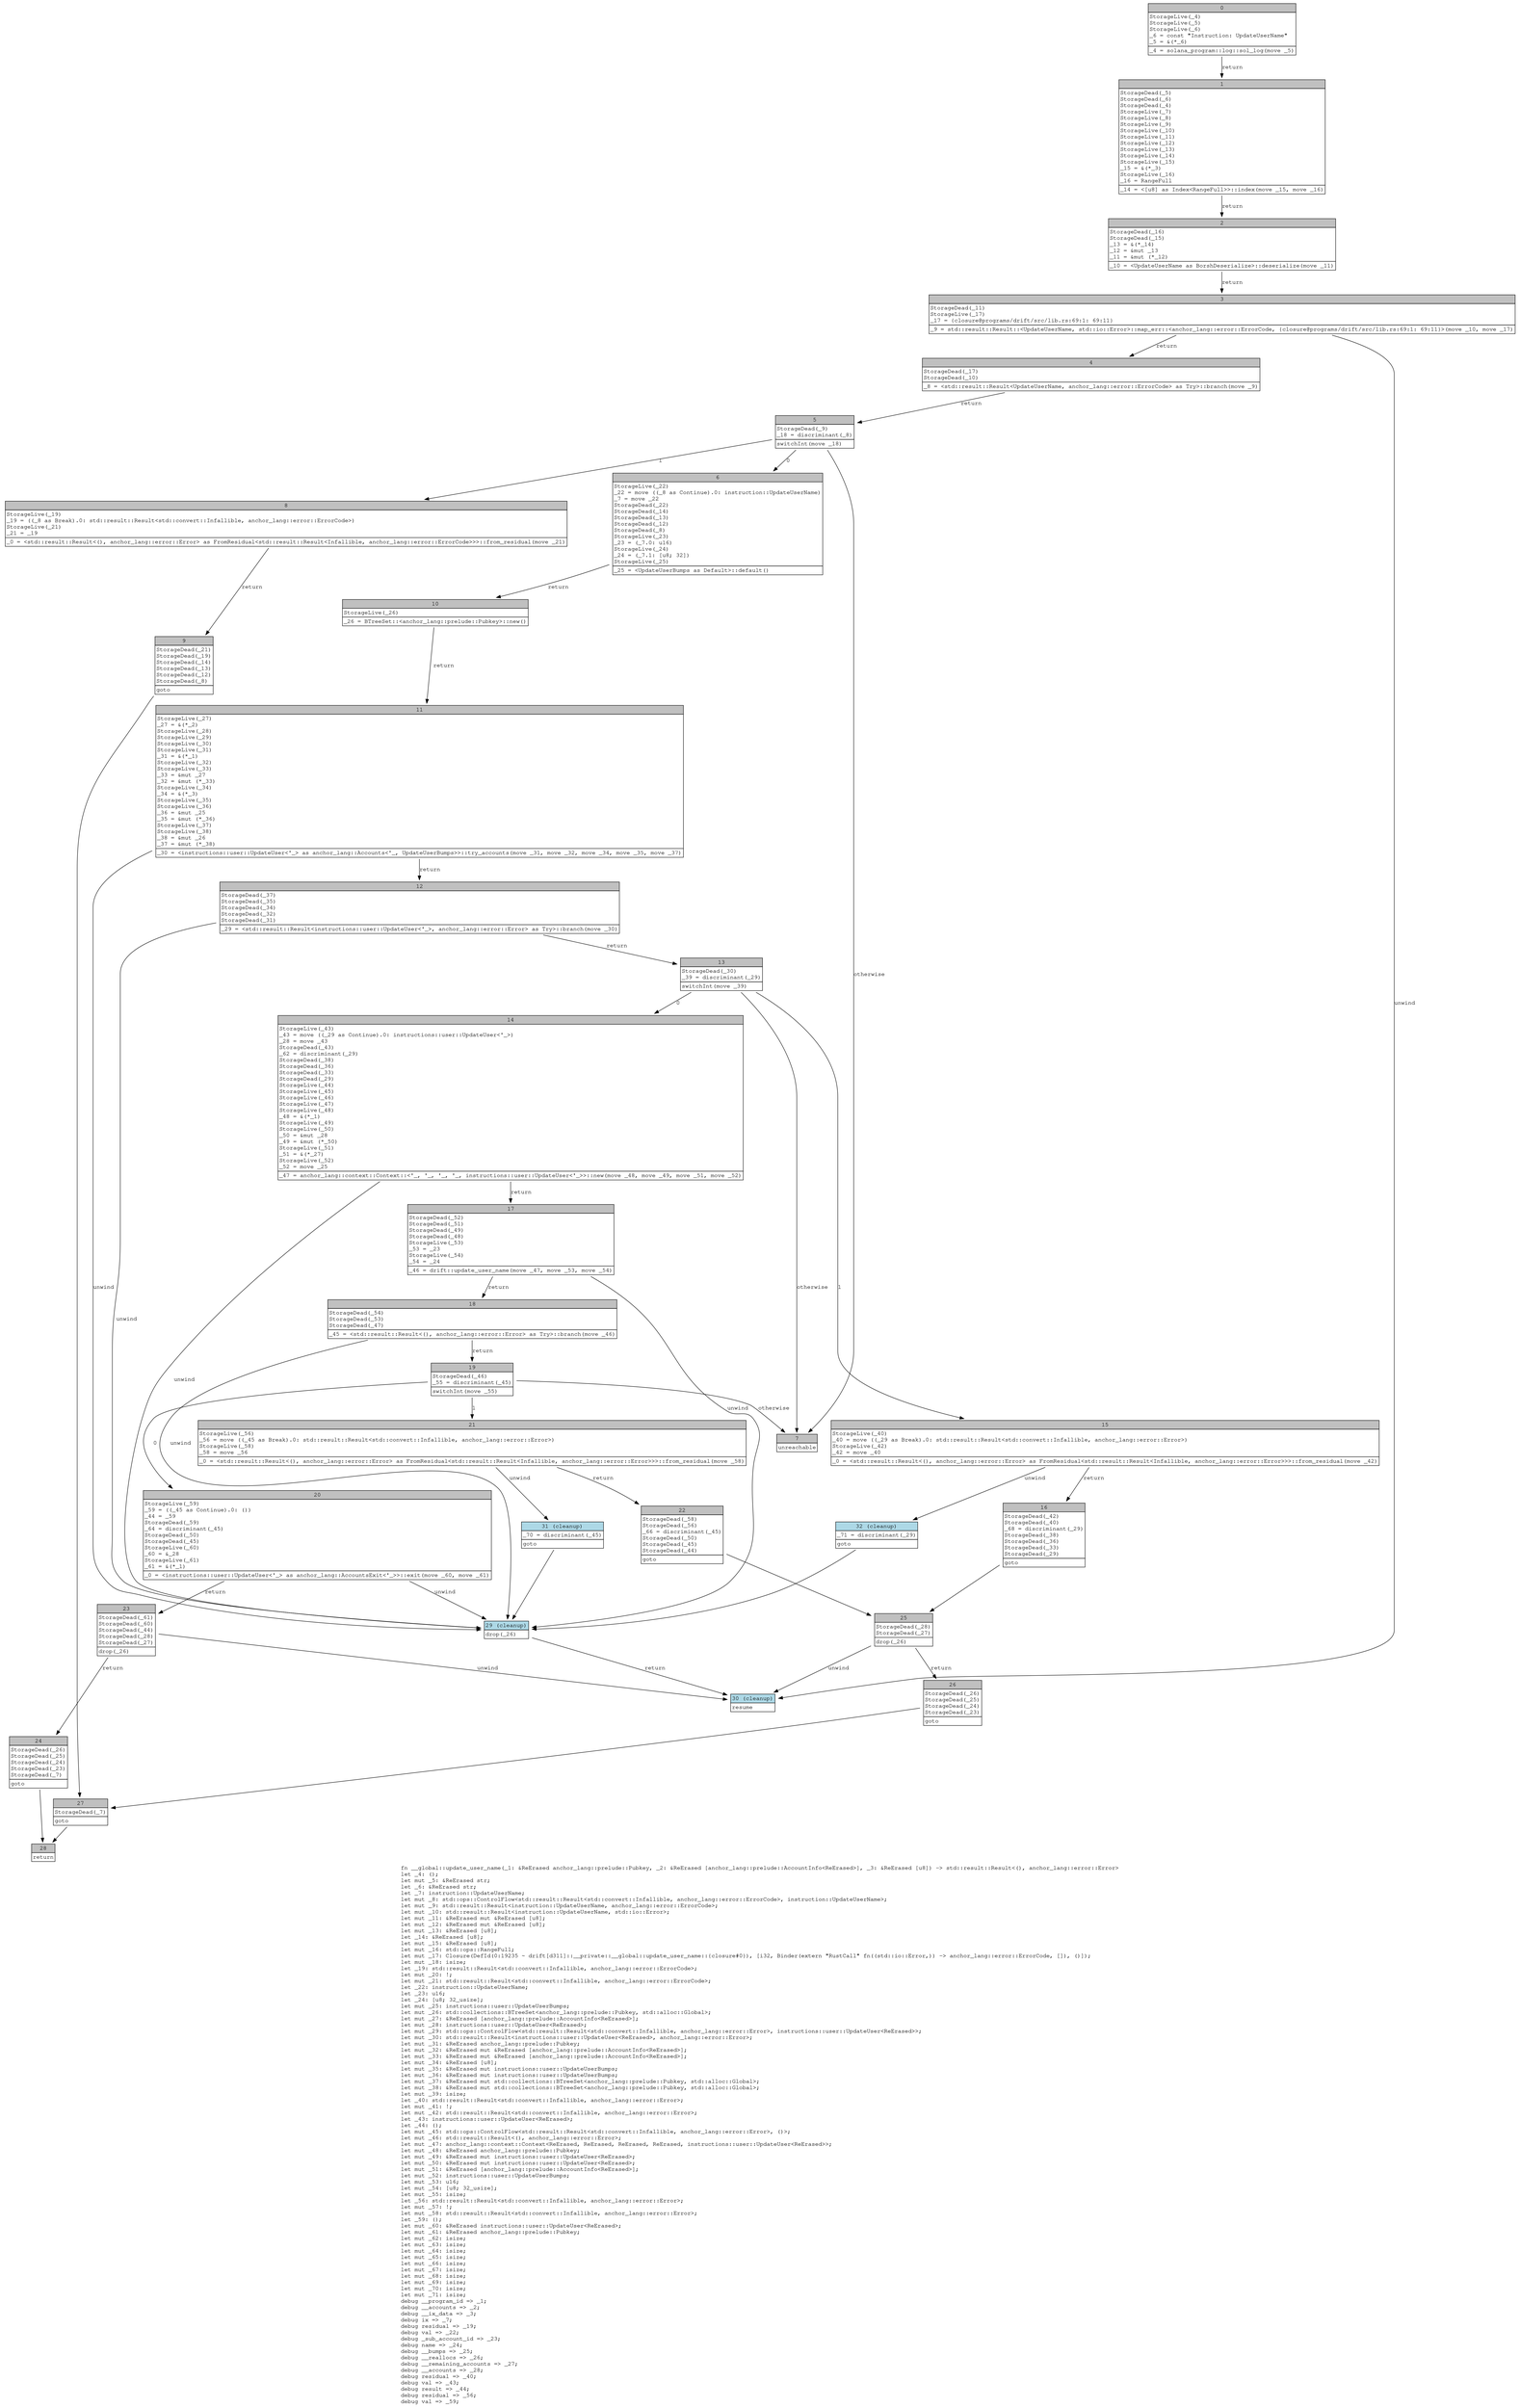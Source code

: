 digraph Mir_0_19233 {
    graph [fontname="Courier, monospace"];
    node [fontname="Courier, monospace"];
    edge [fontname="Courier, monospace"];
    label=<fn __global::update_user_name(_1: &amp;ReErased anchor_lang::prelude::Pubkey, _2: &amp;ReErased [anchor_lang::prelude::AccountInfo&lt;ReErased&gt;], _3: &amp;ReErased [u8]) -&gt; std::result::Result&lt;(), anchor_lang::error::Error&gt;<br align="left"/>let _4: ();<br align="left"/>let mut _5: &amp;ReErased str;<br align="left"/>let _6: &amp;ReErased str;<br align="left"/>let _7: instruction::UpdateUserName;<br align="left"/>let mut _8: std::ops::ControlFlow&lt;std::result::Result&lt;std::convert::Infallible, anchor_lang::error::ErrorCode&gt;, instruction::UpdateUserName&gt;;<br align="left"/>let mut _9: std::result::Result&lt;instruction::UpdateUserName, anchor_lang::error::ErrorCode&gt;;<br align="left"/>let mut _10: std::result::Result&lt;instruction::UpdateUserName, std::io::Error&gt;;<br align="left"/>let mut _11: &amp;ReErased mut &amp;ReErased [u8];<br align="left"/>let mut _12: &amp;ReErased mut &amp;ReErased [u8];<br align="left"/>let mut _13: &amp;ReErased [u8];<br align="left"/>let _14: &amp;ReErased [u8];<br align="left"/>let mut _15: &amp;ReErased [u8];<br align="left"/>let mut _16: std::ops::RangeFull;<br align="left"/>let mut _17: Closure(DefId(0:19235 ~ drift[d311]::__private::__global::update_user_name::{closure#0}), [i32, Binder(extern &quot;RustCall&quot; fn((std::io::Error,)) -&gt; anchor_lang::error::ErrorCode, []), ()]);<br align="left"/>let mut _18: isize;<br align="left"/>let _19: std::result::Result&lt;std::convert::Infallible, anchor_lang::error::ErrorCode&gt;;<br align="left"/>let mut _20: !;<br align="left"/>let mut _21: std::result::Result&lt;std::convert::Infallible, anchor_lang::error::ErrorCode&gt;;<br align="left"/>let _22: instruction::UpdateUserName;<br align="left"/>let _23: u16;<br align="left"/>let _24: [u8; 32_usize];<br align="left"/>let mut _25: instructions::user::UpdateUserBumps;<br align="left"/>let mut _26: std::collections::BTreeSet&lt;anchor_lang::prelude::Pubkey, std::alloc::Global&gt;;<br align="left"/>let mut _27: &amp;ReErased [anchor_lang::prelude::AccountInfo&lt;ReErased&gt;];<br align="left"/>let mut _28: instructions::user::UpdateUser&lt;ReErased&gt;;<br align="left"/>let mut _29: std::ops::ControlFlow&lt;std::result::Result&lt;std::convert::Infallible, anchor_lang::error::Error&gt;, instructions::user::UpdateUser&lt;ReErased&gt;&gt;;<br align="left"/>let mut _30: std::result::Result&lt;instructions::user::UpdateUser&lt;ReErased&gt;, anchor_lang::error::Error&gt;;<br align="left"/>let mut _31: &amp;ReErased anchor_lang::prelude::Pubkey;<br align="left"/>let mut _32: &amp;ReErased mut &amp;ReErased [anchor_lang::prelude::AccountInfo&lt;ReErased&gt;];<br align="left"/>let mut _33: &amp;ReErased mut &amp;ReErased [anchor_lang::prelude::AccountInfo&lt;ReErased&gt;];<br align="left"/>let mut _34: &amp;ReErased [u8];<br align="left"/>let mut _35: &amp;ReErased mut instructions::user::UpdateUserBumps;<br align="left"/>let mut _36: &amp;ReErased mut instructions::user::UpdateUserBumps;<br align="left"/>let mut _37: &amp;ReErased mut std::collections::BTreeSet&lt;anchor_lang::prelude::Pubkey, std::alloc::Global&gt;;<br align="left"/>let mut _38: &amp;ReErased mut std::collections::BTreeSet&lt;anchor_lang::prelude::Pubkey, std::alloc::Global&gt;;<br align="left"/>let mut _39: isize;<br align="left"/>let _40: std::result::Result&lt;std::convert::Infallible, anchor_lang::error::Error&gt;;<br align="left"/>let mut _41: !;<br align="left"/>let mut _42: std::result::Result&lt;std::convert::Infallible, anchor_lang::error::Error&gt;;<br align="left"/>let _43: instructions::user::UpdateUser&lt;ReErased&gt;;<br align="left"/>let _44: ();<br align="left"/>let mut _45: std::ops::ControlFlow&lt;std::result::Result&lt;std::convert::Infallible, anchor_lang::error::Error&gt;, ()&gt;;<br align="left"/>let mut _46: std::result::Result&lt;(), anchor_lang::error::Error&gt;;<br align="left"/>let mut _47: anchor_lang::context::Context&lt;ReErased, ReErased, ReErased, ReErased, instructions::user::UpdateUser&lt;ReErased&gt;&gt;;<br align="left"/>let mut _48: &amp;ReErased anchor_lang::prelude::Pubkey;<br align="left"/>let mut _49: &amp;ReErased mut instructions::user::UpdateUser&lt;ReErased&gt;;<br align="left"/>let mut _50: &amp;ReErased mut instructions::user::UpdateUser&lt;ReErased&gt;;<br align="left"/>let mut _51: &amp;ReErased [anchor_lang::prelude::AccountInfo&lt;ReErased&gt;];<br align="left"/>let mut _52: instructions::user::UpdateUserBumps;<br align="left"/>let mut _53: u16;<br align="left"/>let mut _54: [u8; 32_usize];<br align="left"/>let mut _55: isize;<br align="left"/>let _56: std::result::Result&lt;std::convert::Infallible, anchor_lang::error::Error&gt;;<br align="left"/>let mut _57: !;<br align="left"/>let mut _58: std::result::Result&lt;std::convert::Infallible, anchor_lang::error::Error&gt;;<br align="left"/>let _59: ();<br align="left"/>let mut _60: &amp;ReErased instructions::user::UpdateUser&lt;ReErased&gt;;<br align="left"/>let mut _61: &amp;ReErased anchor_lang::prelude::Pubkey;<br align="left"/>let mut _62: isize;<br align="left"/>let mut _63: isize;<br align="left"/>let mut _64: isize;<br align="left"/>let mut _65: isize;<br align="left"/>let mut _66: isize;<br align="left"/>let mut _67: isize;<br align="left"/>let mut _68: isize;<br align="left"/>let mut _69: isize;<br align="left"/>let mut _70: isize;<br align="left"/>let mut _71: isize;<br align="left"/>debug __program_id =&gt; _1;<br align="left"/>debug __accounts =&gt; _2;<br align="left"/>debug __ix_data =&gt; _3;<br align="left"/>debug ix =&gt; _7;<br align="left"/>debug residual =&gt; _19;<br align="left"/>debug val =&gt; _22;<br align="left"/>debug _sub_account_id =&gt; _23;<br align="left"/>debug name =&gt; _24;<br align="left"/>debug __bumps =&gt; _25;<br align="left"/>debug __reallocs =&gt; _26;<br align="left"/>debug __remaining_accounts =&gt; _27;<br align="left"/>debug __accounts =&gt; _28;<br align="left"/>debug residual =&gt; _40;<br align="left"/>debug val =&gt; _43;<br align="left"/>debug result =&gt; _44;<br align="left"/>debug residual =&gt; _56;<br align="left"/>debug val =&gt; _59;<br align="left"/>>;
    bb0__0_19233 [shape="none", label=<<table border="0" cellborder="1" cellspacing="0"><tr><td bgcolor="gray" align="center" colspan="1">0</td></tr><tr><td align="left" balign="left">StorageLive(_4)<br/>StorageLive(_5)<br/>StorageLive(_6)<br/>_6 = const &quot;Instruction: UpdateUserName&quot;<br/>_5 = &amp;(*_6)<br/></td></tr><tr><td align="left">_4 = solana_program::log::sol_log(move _5)</td></tr></table>>];
    bb1__0_19233 [shape="none", label=<<table border="0" cellborder="1" cellspacing="0"><tr><td bgcolor="gray" align="center" colspan="1">1</td></tr><tr><td align="left" balign="left">StorageDead(_5)<br/>StorageDead(_6)<br/>StorageDead(_4)<br/>StorageLive(_7)<br/>StorageLive(_8)<br/>StorageLive(_9)<br/>StorageLive(_10)<br/>StorageLive(_11)<br/>StorageLive(_12)<br/>StorageLive(_13)<br/>StorageLive(_14)<br/>StorageLive(_15)<br/>_15 = &amp;(*_3)<br/>StorageLive(_16)<br/>_16 = RangeFull<br/></td></tr><tr><td align="left">_14 = &lt;[u8] as Index&lt;RangeFull&gt;&gt;::index(move _15, move _16)</td></tr></table>>];
    bb2__0_19233 [shape="none", label=<<table border="0" cellborder="1" cellspacing="0"><tr><td bgcolor="gray" align="center" colspan="1">2</td></tr><tr><td align="left" balign="left">StorageDead(_16)<br/>StorageDead(_15)<br/>_13 = &amp;(*_14)<br/>_12 = &amp;mut _13<br/>_11 = &amp;mut (*_12)<br/></td></tr><tr><td align="left">_10 = &lt;UpdateUserName as BorshDeserialize&gt;::deserialize(move _11)</td></tr></table>>];
    bb3__0_19233 [shape="none", label=<<table border="0" cellborder="1" cellspacing="0"><tr><td bgcolor="gray" align="center" colspan="1">3</td></tr><tr><td align="left" balign="left">StorageDead(_11)<br/>StorageLive(_17)<br/>_17 = {closure@programs/drift/src/lib.rs:69:1: 69:11}<br/></td></tr><tr><td align="left">_9 = std::result::Result::&lt;UpdateUserName, std::io::Error&gt;::map_err::&lt;anchor_lang::error::ErrorCode, {closure@programs/drift/src/lib.rs:69:1: 69:11}&gt;(move _10, move _17)</td></tr></table>>];
    bb4__0_19233 [shape="none", label=<<table border="0" cellborder="1" cellspacing="0"><tr><td bgcolor="gray" align="center" colspan="1">4</td></tr><tr><td align="left" balign="left">StorageDead(_17)<br/>StorageDead(_10)<br/></td></tr><tr><td align="left">_8 = &lt;std::result::Result&lt;UpdateUserName, anchor_lang::error::ErrorCode&gt; as Try&gt;::branch(move _9)</td></tr></table>>];
    bb5__0_19233 [shape="none", label=<<table border="0" cellborder="1" cellspacing="0"><tr><td bgcolor="gray" align="center" colspan="1">5</td></tr><tr><td align="left" balign="left">StorageDead(_9)<br/>_18 = discriminant(_8)<br/></td></tr><tr><td align="left">switchInt(move _18)</td></tr></table>>];
    bb6__0_19233 [shape="none", label=<<table border="0" cellborder="1" cellspacing="0"><tr><td bgcolor="gray" align="center" colspan="1">6</td></tr><tr><td align="left" balign="left">StorageLive(_22)<br/>_22 = move ((_8 as Continue).0: instruction::UpdateUserName)<br/>_7 = move _22<br/>StorageDead(_22)<br/>StorageDead(_14)<br/>StorageDead(_13)<br/>StorageDead(_12)<br/>StorageDead(_8)<br/>StorageLive(_23)<br/>_23 = (_7.0: u16)<br/>StorageLive(_24)<br/>_24 = (_7.1: [u8; 32])<br/>StorageLive(_25)<br/></td></tr><tr><td align="left">_25 = &lt;UpdateUserBumps as Default&gt;::default()</td></tr></table>>];
    bb7__0_19233 [shape="none", label=<<table border="0" cellborder="1" cellspacing="0"><tr><td bgcolor="gray" align="center" colspan="1">7</td></tr><tr><td align="left">unreachable</td></tr></table>>];
    bb8__0_19233 [shape="none", label=<<table border="0" cellborder="1" cellspacing="0"><tr><td bgcolor="gray" align="center" colspan="1">8</td></tr><tr><td align="left" balign="left">StorageLive(_19)<br/>_19 = ((_8 as Break).0: std::result::Result&lt;std::convert::Infallible, anchor_lang::error::ErrorCode&gt;)<br/>StorageLive(_21)<br/>_21 = _19<br/></td></tr><tr><td align="left">_0 = &lt;std::result::Result&lt;(), anchor_lang::error::Error&gt; as FromResidual&lt;std::result::Result&lt;Infallible, anchor_lang::error::ErrorCode&gt;&gt;&gt;::from_residual(move _21)</td></tr></table>>];
    bb9__0_19233 [shape="none", label=<<table border="0" cellborder="1" cellspacing="0"><tr><td bgcolor="gray" align="center" colspan="1">9</td></tr><tr><td align="left" balign="left">StorageDead(_21)<br/>StorageDead(_19)<br/>StorageDead(_14)<br/>StorageDead(_13)<br/>StorageDead(_12)<br/>StorageDead(_8)<br/></td></tr><tr><td align="left">goto</td></tr></table>>];
    bb10__0_19233 [shape="none", label=<<table border="0" cellborder="1" cellspacing="0"><tr><td bgcolor="gray" align="center" colspan="1">10</td></tr><tr><td align="left" balign="left">StorageLive(_26)<br/></td></tr><tr><td align="left">_26 = BTreeSet::&lt;anchor_lang::prelude::Pubkey&gt;::new()</td></tr></table>>];
    bb11__0_19233 [shape="none", label=<<table border="0" cellborder="1" cellspacing="0"><tr><td bgcolor="gray" align="center" colspan="1">11</td></tr><tr><td align="left" balign="left">StorageLive(_27)<br/>_27 = &amp;(*_2)<br/>StorageLive(_28)<br/>StorageLive(_29)<br/>StorageLive(_30)<br/>StorageLive(_31)<br/>_31 = &amp;(*_1)<br/>StorageLive(_32)<br/>StorageLive(_33)<br/>_33 = &amp;mut _27<br/>_32 = &amp;mut (*_33)<br/>StorageLive(_34)<br/>_34 = &amp;(*_3)<br/>StorageLive(_35)<br/>StorageLive(_36)<br/>_36 = &amp;mut _25<br/>_35 = &amp;mut (*_36)<br/>StorageLive(_37)<br/>StorageLive(_38)<br/>_38 = &amp;mut _26<br/>_37 = &amp;mut (*_38)<br/></td></tr><tr><td align="left">_30 = &lt;instructions::user::UpdateUser&lt;'_&gt; as anchor_lang::Accounts&lt;'_, UpdateUserBumps&gt;&gt;::try_accounts(move _31, move _32, move _34, move _35, move _37)</td></tr></table>>];
    bb12__0_19233 [shape="none", label=<<table border="0" cellborder="1" cellspacing="0"><tr><td bgcolor="gray" align="center" colspan="1">12</td></tr><tr><td align="left" balign="left">StorageDead(_37)<br/>StorageDead(_35)<br/>StorageDead(_34)<br/>StorageDead(_32)<br/>StorageDead(_31)<br/></td></tr><tr><td align="left">_29 = &lt;std::result::Result&lt;instructions::user::UpdateUser&lt;'_&gt;, anchor_lang::error::Error&gt; as Try&gt;::branch(move _30)</td></tr></table>>];
    bb13__0_19233 [shape="none", label=<<table border="0" cellborder="1" cellspacing="0"><tr><td bgcolor="gray" align="center" colspan="1">13</td></tr><tr><td align="left" balign="left">StorageDead(_30)<br/>_39 = discriminant(_29)<br/></td></tr><tr><td align="left">switchInt(move _39)</td></tr></table>>];
    bb14__0_19233 [shape="none", label=<<table border="0" cellborder="1" cellspacing="0"><tr><td bgcolor="gray" align="center" colspan="1">14</td></tr><tr><td align="left" balign="left">StorageLive(_43)<br/>_43 = move ((_29 as Continue).0: instructions::user::UpdateUser&lt;'_&gt;)<br/>_28 = move _43<br/>StorageDead(_43)<br/>_62 = discriminant(_29)<br/>StorageDead(_38)<br/>StorageDead(_36)<br/>StorageDead(_33)<br/>StorageDead(_29)<br/>StorageLive(_44)<br/>StorageLive(_45)<br/>StorageLive(_46)<br/>StorageLive(_47)<br/>StorageLive(_48)<br/>_48 = &amp;(*_1)<br/>StorageLive(_49)<br/>StorageLive(_50)<br/>_50 = &amp;mut _28<br/>_49 = &amp;mut (*_50)<br/>StorageLive(_51)<br/>_51 = &amp;(*_27)<br/>StorageLive(_52)<br/>_52 = move _25<br/></td></tr><tr><td align="left">_47 = anchor_lang::context::Context::&lt;'_, '_, '_, '_, instructions::user::UpdateUser&lt;'_&gt;&gt;::new(move _48, move _49, move _51, move _52)</td></tr></table>>];
    bb15__0_19233 [shape="none", label=<<table border="0" cellborder="1" cellspacing="0"><tr><td bgcolor="gray" align="center" colspan="1">15</td></tr><tr><td align="left" balign="left">StorageLive(_40)<br/>_40 = move ((_29 as Break).0: std::result::Result&lt;std::convert::Infallible, anchor_lang::error::Error&gt;)<br/>StorageLive(_42)<br/>_42 = move _40<br/></td></tr><tr><td align="left">_0 = &lt;std::result::Result&lt;(), anchor_lang::error::Error&gt; as FromResidual&lt;std::result::Result&lt;Infallible, anchor_lang::error::Error&gt;&gt;&gt;::from_residual(move _42)</td></tr></table>>];
    bb16__0_19233 [shape="none", label=<<table border="0" cellborder="1" cellspacing="0"><tr><td bgcolor="gray" align="center" colspan="1">16</td></tr><tr><td align="left" balign="left">StorageDead(_42)<br/>StorageDead(_40)<br/>_68 = discriminant(_29)<br/>StorageDead(_38)<br/>StorageDead(_36)<br/>StorageDead(_33)<br/>StorageDead(_29)<br/></td></tr><tr><td align="left">goto</td></tr></table>>];
    bb17__0_19233 [shape="none", label=<<table border="0" cellborder="1" cellspacing="0"><tr><td bgcolor="gray" align="center" colspan="1">17</td></tr><tr><td align="left" balign="left">StorageDead(_52)<br/>StorageDead(_51)<br/>StorageDead(_49)<br/>StorageDead(_48)<br/>StorageLive(_53)<br/>_53 = _23<br/>StorageLive(_54)<br/>_54 = _24<br/></td></tr><tr><td align="left">_46 = drift::update_user_name(move _47, move _53, move _54)</td></tr></table>>];
    bb18__0_19233 [shape="none", label=<<table border="0" cellborder="1" cellspacing="0"><tr><td bgcolor="gray" align="center" colspan="1">18</td></tr><tr><td align="left" balign="left">StorageDead(_54)<br/>StorageDead(_53)<br/>StorageDead(_47)<br/></td></tr><tr><td align="left">_45 = &lt;std::result::Result&lt;(), anchor_lang::error::Error&gt; as Try&gt;::branch(move _46)</td></tr></table>>];
    bb19__0_19233 [shape="none", label=<<table border="0" cellborder="1" cellspacing="0"><tr><td bgcolor="gray" align="center" colspan="1">19</td></tr><tr><td align="left" balign="left">StorageDead(_46)<br/>_55 = discriminant(_45)<br/></td></tr><tr><td align="left">switchInt(move _55)</td></tr></table>>];
    bb20__0_19233 [shape="none", label=<<table border="0" cellborder="1" cellspacing="0"><tr><td bgcolor="gray" align="center" colspan="1">20</td></tr><tr><td align="left" balign="left">StorageLive(_59)<br/>_59 = ((_45 as Continue).0: ())<br/>_44 = _59<br/>StorageDead(_59)<br/>_64 = discriminant(_45)<br/>StorageDead(_50)<br/>StorageDead(_45)<br/>StorageLive(_60)<br/>_60 = &amp;_28<br/>StorageLive(_61)<br/>_61 = &amp;(*_1)<br/></td></tr><tr><td align="left">_0 = &lt;instructions::user::UpdateUser&lt;'_&gt; as anchor_lang::AccountsExit&lt;'_&gt;&gt;::exit(move _60, move _61)</td></tr></table>>];
    bb21__0_19233 [shape="none", label=<<table border="0" cellborder="1" cellspacing="0"><tr><td bgcolor="gray" align="center" colspan="1">21</td></tr><tr><td align="left" balign="left">StorageLive(_56)<br/>_56 = move ((_45 as Break).0: std::result::Result&lt;std::convert::Infallible, anchor_lang::error::Error&gt;)<br/>StorageLive(_58)<br/>_58 = move _56<br/></td></tr><tr><td align="left">_0 = &lt;std::result::Result&lt;(), anchor_lang::error::Error&gt; as FromResidual&lt;std::result::Result&lt;Infallible, anchor_lang::error::Error&gt;&gt;&gt;::from_residual(move _58)</td></tr></table>>];
    bb22__0_19233 [shape="none", label=<<table border="0" cellborder="1" cellspacing="0"><tr><td bgcolor="gray" align="center" colspan="1">22</td></tr><tr><td align="left" balign="left">StorageDead(_58)<br/>StorageDead(_56)<br/>_66 = discriminant(_45)<br/>StorageDead(_50)<br/>StorageDead(_45)<br/>StorageDead(_44)<br/></td></tr><tr><td align="left">goto</td></tr></table>>];
    bb23__0_19233 [shape="none", label=<<table border="0" cellborder="1" cellspacing="0"><tr><td bgcolor="gray" align="center" colspan="1">23</td></tr><tr><td align="left" balign="left">StorageDead(_61)<br/>StorageDead(_60)<br/>StorageDead(_44)<br/>StorageDead(_28)<br/>StorageDead(_27)<br/></td></tr><tr><td align="left">drop(_26)</td></tr></table>>];
    bb24__0_19233 [shape="none", label=<<table border="0" cellborder="1" cellspacing="0"><tr><td bgcolor="gray" align="center" colspan="1">24</td></tr><tr><td align="left" balign="left">StorageDead(_26)<br/>StorageDead(_25)<br/>StorageDead(_24)<br/>StorageDead(_23)<br/>StorageDead(_7)<br/></td></tr><tr><td align="left">goto</td></tr></table>>];
    bb25__0_19233 [shape="none", label=<<table border="0" cellborder="1" cellspacing="0"><tr><td bgcolor="gray" align="center" colspan="1">25</td></tr><tr><td align="left" balign="left">StorageDead(_28)<br/>StorageDead(_27)<br/></td></tr><tr><td align="left">drop(_26)</td></tr></table>>];
    bb26__0_19233 [shape="none", label=<<table border="0" cellborder="1" cellspacing="0"><tr><td bgcolor="gray" align="center" colspan="1">26</td></tr><tr><td align="left" balign="left">StorageDead(_26)<br/>StorageDead(_25)<br/>StorageDead(_24)<br/>StorageDead(_23)<br/></td></tr><tr><td align="left">goto</td></tr></table>>];
    bb27__0_19233 [shape="none", label=<<table border="0" cellborder="1" cellspacing="0"><tr><td bgcolor="gray" align="center" colspan="1">27</td></tr><tr><td align="left" balign="left">StorageDead(_7)<br/></td></tr><tr><td align="left">goto</td></tr></table>>];
    bb28__0_19233 [shape="none", label=<<table border="0" cellborder="1" cellspacing="0"><tr><td bgcolor="gray" align="center" colspan="1">28</td></tr><tr><td align="left">return</td></tr></table>>];
    bb29__0_19233 [shape="none", label=<<table border="0" cellborder="1" cellspacing="0"><tr><td bgcolor="lightblue" align="center" colspan="1">29 (cleanup)</td></tr><tr><td align="left">drop(_26)</td></tr></table>>];
    bb30__0_19233 [shape="none", label=<<table border="0" cellborder="1" cellspacing="0"><tr><td bgcolor="lightblue" align="center" colspan="1">30 (cleanup)</td></tr><tr><td align="left">resume</td></tr></table>>];
    bb31__0_19233 [shape="none", label=<<table border="0" cellborder="1" cellspacing="0"><tr><td bgcolor="lightblue" align="center" colspan="1">31 (cleanup)</td></tr><tr><td align="left" balign="left">_70 = discriminant(_45)<br/></td></tr><tr><td align="left">goto</td></tr></table>>];
    bb32__0_19233 [shape="none", label=<<table border="0" cellborder="1" cellspacing="0"><tr><td bgcolor="lightblue" align="center" colspan="1">32 (cleanup)</td></tr><tr><td align="left" balign="left">_71 = discriminant(_29)<br/></td></tr><tr><td align="left">goto</td></tr></table>>];
    bb0__0_19233 -> bb1__0_19233 [label="return"];
    bb1__0_19233 -> bb2__0_19233 [label="return"];
    bb2__0_19233 -> bb3__0_19233 [label="return"];
    bb3__0_19233 -> bb4__0_19233 [label="return"];
    bb3__0_19233 -> bb30__0_19233 [label="unwind"];
    bb4__0_19233 -> bb5__0_19233 [label="return"];
    bb5__0_19233 -> bb6__0_19233 [label="0"];
    bb5__0_19233 -> bb8__0_19233 [label="1"];
    bb5__0_19233 -> bb7__0_19233 [label="otherwise"];
    bb6__0_19233 -> bb10__0_19233 [label="return"];
    bb8__0_19233 -> bb9__0_19233 [label="return"];
    bb9__0_19233 -> bb27__0_19233 [label=""];
    bb10__0_19233 -> bb11__0_19233 [label="return"];
    bb11__0_19233 -> bb12__0_19233 [label="return"];
    bb11__0_19233 -> bb29__0_19233 [label="unwind"];
    bb12__0_19233 -> bb13__0_19233 [label="return"];
    bb12__0_19233 -> bb29__0_19233 [label="unwind"];
    bb13__0_19233 -> bb14__0_19233 [label="0"];
    bb13__0_19233 -> bb15__0_19233 [label="1"];
    bb13__0_19233 -> bb7__0_19233 [label="otherwise"];
    bb14__0_19233 -> bb17__0_19233 [label="return"];
    bb14__0_19233 -> bb29__0_19233 [label="unwind"];
    bb15__0_19233 -> bb16__0_19233 [label="return"];
    bb15__0_19233 -> bb32__0_19233 [label="unwind"];
    bb16__0_19233 -> bb25__0_19233 [label=""];
    bb17__0_19233 -> bb18__0_19233 [label="return"];
    bb17__0_19233 -> bb29__0_19233 [label="unwind"];
    bb18__0_19233 -> bb19__0_19233 [label="return"];
    bb18__0_19233 -> bb29__0_19233 [label="unwind"];
    bb19__0_19233 -> bb20__0_19233 [label="0"];
    bb19__0_19233 -> bb21__0_19233 [label="1"];
    bb19__0_19233 -> bb7__0_19233 [label="otherwise"];
    bb20__0_19233 -> bb23__0_19233 [label="return"];
    bb20__0_19233 -> bb29__0_19233 [label="unwind"];
    bb21__0_19233 -> bb22__0_19233 [label="return"];
    bb21__0_19233 -> bb31__0_19233 [label="unwind"];
    bb22__0_19233 -> bb25__0_19233 [label=""];
    bb23__0_19233 -> bb24__0_19233 [label="return"];
    bb23__0_19233 -> bb30__0_19233 [label="unwind"];
    bb24__0_19233 -> bb28__0_19233 [label=""];
    bb25__0_19233 -> bb26__0_19233 [label="return"];
    bb25__0_19233 -> bb30__0_19233 [label="unwind"];
    bb26__0_19233 -> bb27__0_19233 [label=""];
    bb27__0_19233 -> bb28__0_19233 [label=""];
    bb29__0_19233 -> bb30__0_19233 [label="return"];
    bb31__0_19233 -> bb29__0_19233 [label=""];
    bb32__0_19233 -> bb29__0_19233 [label=""];
}

